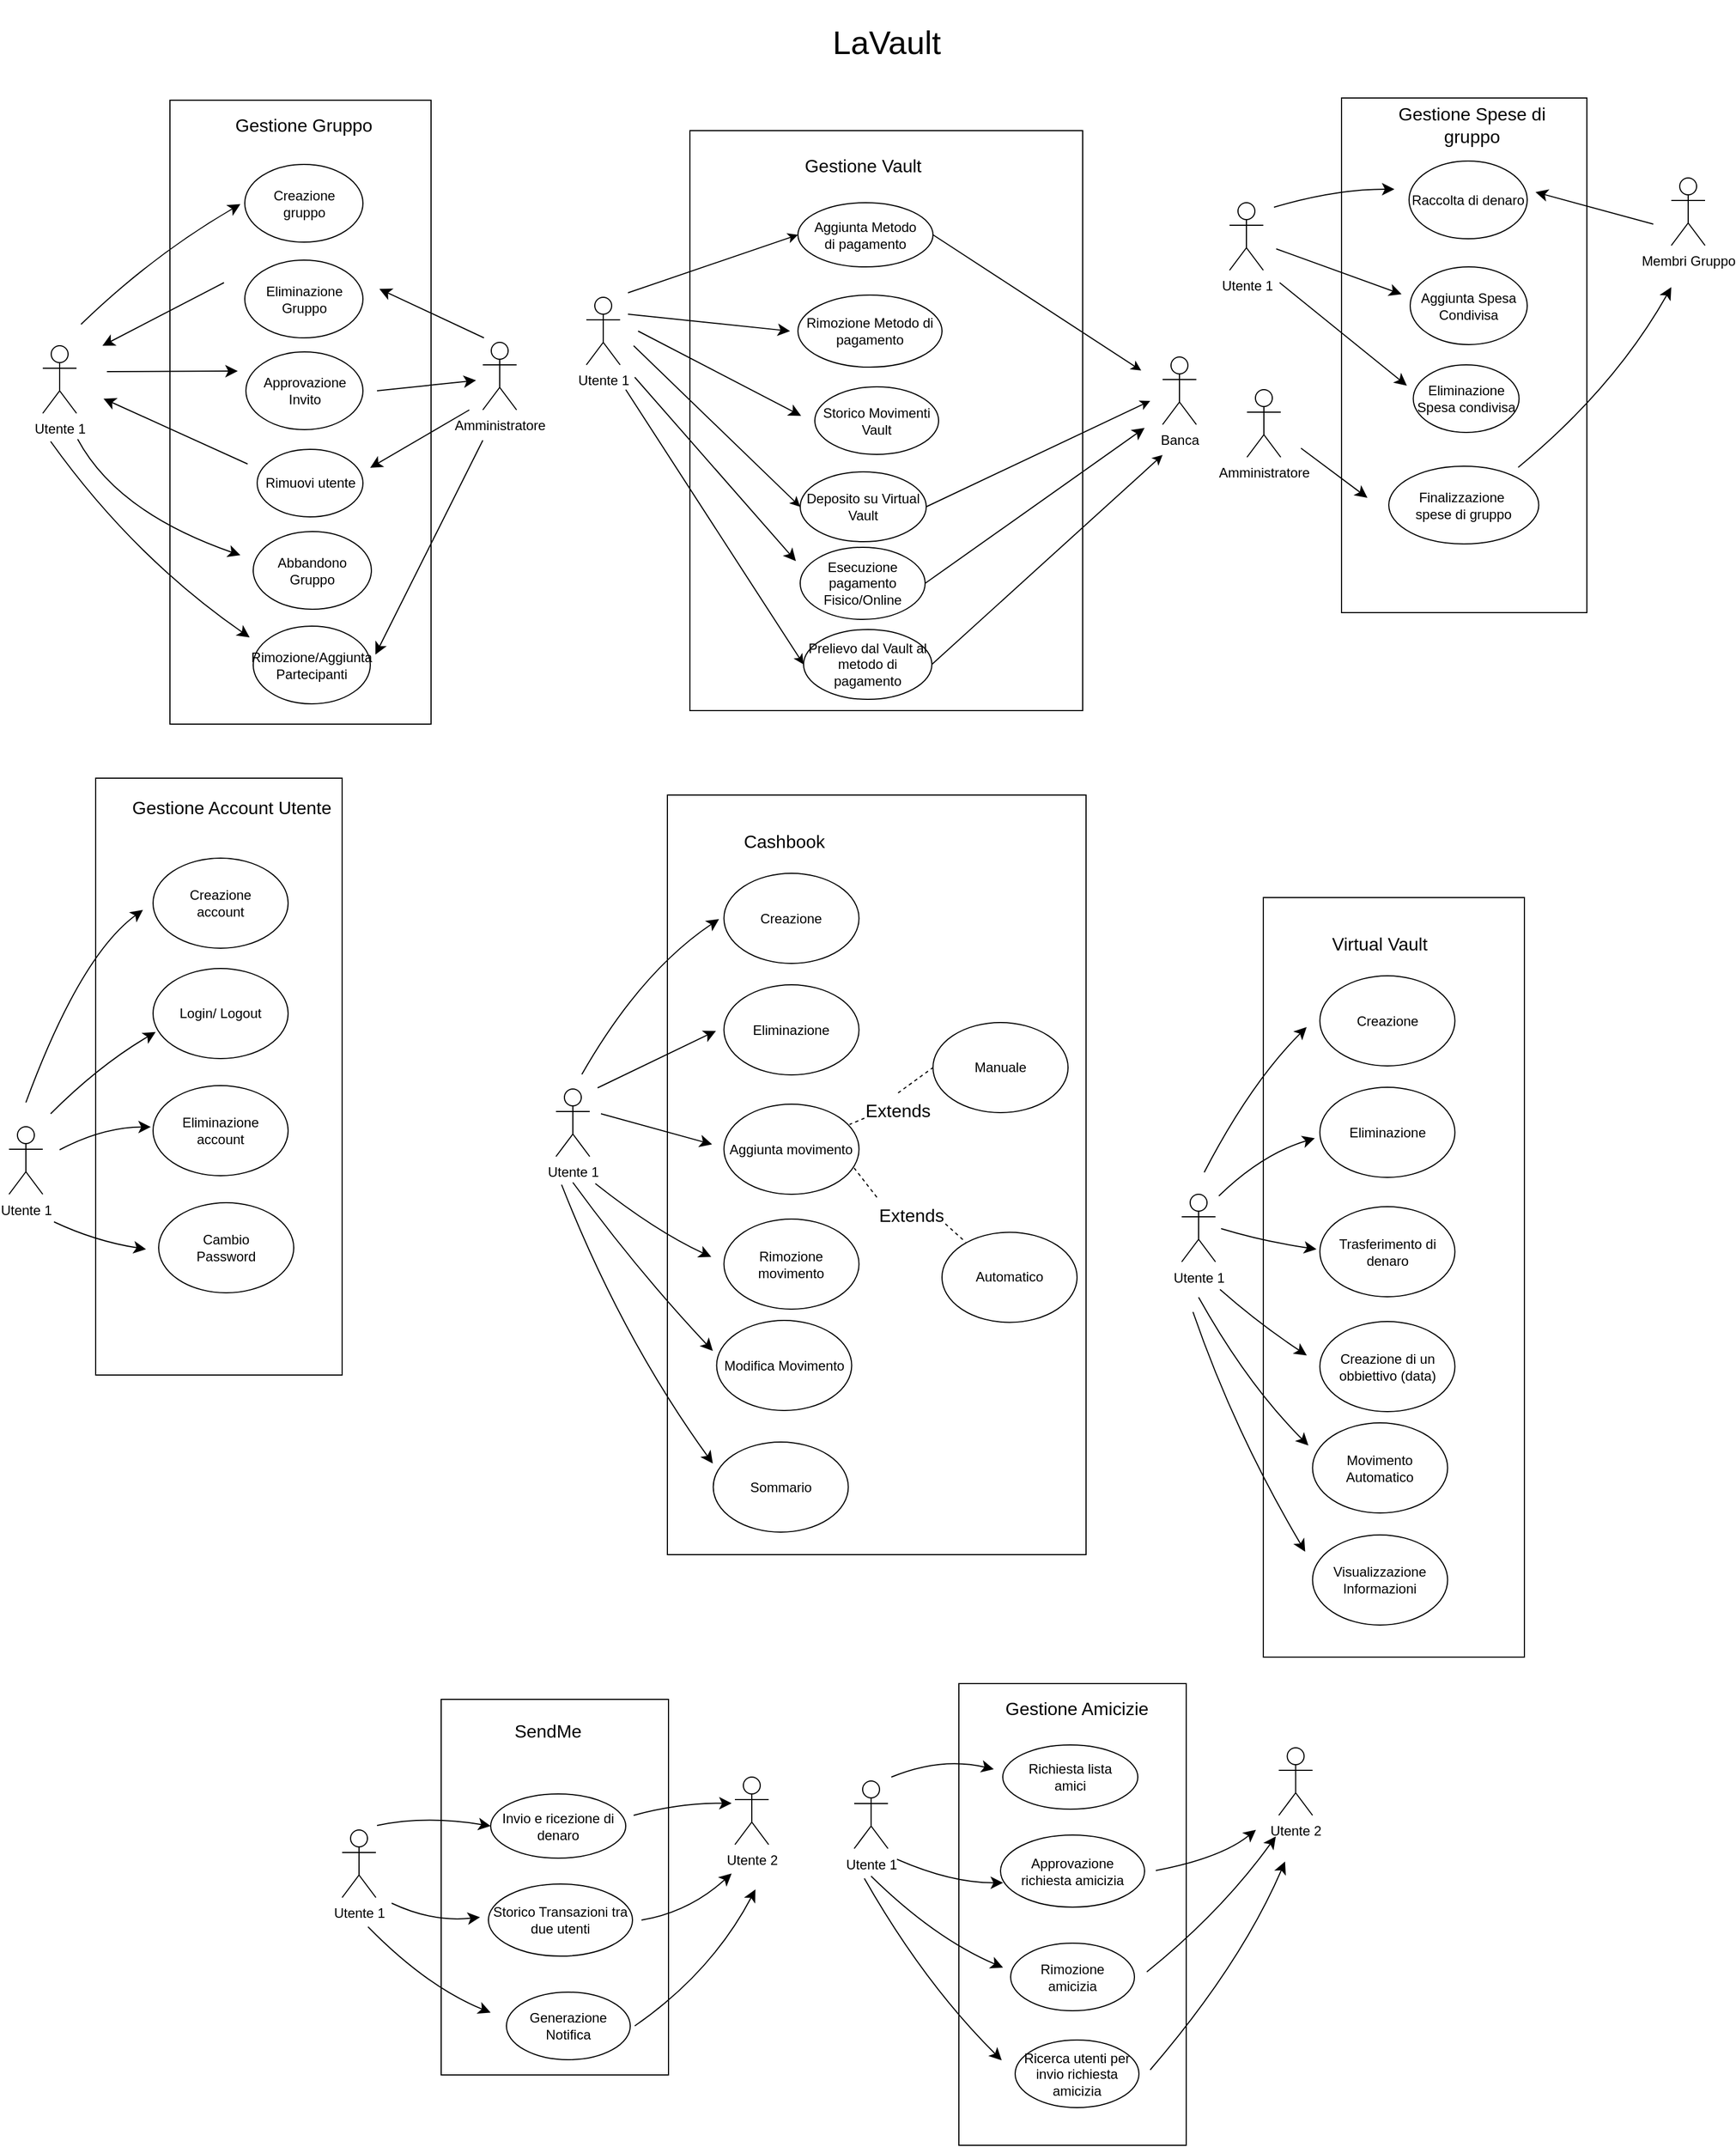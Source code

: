 <mxfile version="26.0.5">
  <diagram name="Pagina-1" id="XzBS-50lBvt5I1FSgO9j">
    <mxGraphModel dx="6936" dy="3984" grid="0" gridSize="10" guides="1" tooltips="1" connect="1" arrows="1" fold="1" page="0" pageScale="1" pageWidth="827" pageHeight="1169" math="0" shadow="0">
      <root>
        <mxCell id="0" />
        <mxCell id="1" parent="0" />
        <mxCell id="zaIpkr8zUmfwl_h3QVsK-23" value="" style="rounded=0;whiteSpace=wrap;html=1;movable=0;resizable=0;rotatable=0;deletable=0;editable=0;locked=1;connectable=0;" parent="1" vertex="1">
          <mxGeometry x="-970" y="-332" width="232" height="554" as="geometry" />
        </mxCell>
        <mxCell id="zaIpkr8zUmfwl_h3QVsK-24" value="" style="rounded=0;whiteSpace=wrap;html=1;movable=0;resizable=0;rotatable=0;deletable=0;editable=0;locked=1;connectable=0;" parent="1" vertex="1">
          <mxGeometry x="-508" y="-305" width="349" height="515" as="geometry" />
        </mxCell>
        <mxCell id="zaIpkr8zUmfwl_h3QVsK-21" value="" style="rounded=0;whiteSpace=wrap;html=1;movable=1;resizable=1;rotatable=1;deletable=1;editable=1;locked=0;connectable=1;" parent="1" vertex="1">
          <mxGeometry x="-1036" y="270" width="219" height="530" as="geometry" />
        </mxCell>
        <mxCell id="6KyymLXXsNYl3Hghha6l-18" value="Creazione&lt;div&gt;account&lt;/div&gt;" style="ellipse;whiteSpace=wrap;html=1;" parent="1" vertex="1">
          <mxGeometry x="-985" y="341" width="120" height="80" as="geometry" />
        </mxCell>
        <mxCell id="zaIpkr8zUmfwl_h3QVsK-45" style="rounded=0;orthogonalLoop=1;jettySize=auto;html=1;entryX=0;entryY=0.5;entryDx=0;entryDy=0;" parent="1" target="6KyymLXXsNYl3Hghha6l-4" edge="1">
          <mxGeometry relative="1" as="geometry">
            <mxPoint x="-563" y="-161" as="sourcePoint" />
          </mxGeometry>
        </mxCell>
        <mxCell id="zaIpkr8zUmfwl_h3QVsK-47" style="rounded=0;orthogonalLoop=1;jettySize=auto;html=1;entryX=0;entryY=0.5;entryDx=0;entryDy=0;" parent="1" target="tS8IGlDE436-7qcTdryh-39" edge="1">
          <mxGeometry relative="1" as="geometry">
            <mxPoint x="-558" y="-114" as="sourcePoint" />
          </mxGeometry>
        </mxCell>
        <mxCell id="zaIpkr8zUmfwl_h3QVsK-48" style="rounded=0;orthogonalLoop=1;jettySize=auto;html=1;entryX=0;entryY=0.5;entryDx=0;entryDy=0;" parent="1" target="zaIpkr8zUmfwl_h3QVsK-13" edge="1">
          <mxGeometry relative="1" as="geometry">
            <mxPoint x="-565" y="-75" as="sourcePoint" />
          </mxGeometry>
        </mxCell>
        <mxCell id="XpmrYAvNGTaTp0vdqRnh-1" style="edgeStyle=none;curved=1;rounded=0;orthogonalLoop=1;jettySize=auto;html=1;fontSize=12;startSize=8;endSize=8;" edge="1" parent="1">
          <mxGeometry relative="1" as="geometry">
            <mxPoint x="-419" y="-127" as="targetPoint" />
            <mxPoint x="-563" y="-142" as="sourcePoint" />
          </mxGeometry>
        </mxCell>
        <mxCell id="XpmrYAvNGTaTp0vdqRnh-3" style="edgeStyle=none;curved=1;rounded=0;orthogonalLoop=1;jettySize=auto;html=1;fontSize=12;startSize=8;endSize=8;" edge="1" parent="1">
          <mxGeometry relative="1" as="geometry">
            <mxPoint x="-409.172" y="-51.759" as="targetPoint" />
            <mxPoint x="-554" y="-127" as="sourcePoint" />
          </mxGeometry>
        </mxCell>
        <mxCell id="XpmrYAvNGTaTp0vdqRnh-4" style="edgeStyle=none;curved=1;rounded=0;orthogonalLoop=1;jettySize=auto;html=1;fontSize=12;startSize=8;endSize=8;" edge="1" parent="1">
          <mxGeometry relative="1" as="geometry">
            <mxPoint x="-413.828" y="77.207" as="targetPoint" />
            <mxPoint x="-557" y="-86" as="sourcePoint" />
          </mxGeometry>
        </mxCell>
        <mxCell id="6KyymLXXsNYl3Hghha6l-11" value="Utente 1" style="shape=umlActor;verticalLabelPosition=bottom;verticalAlign=top;html=1;outlineConnect=0;" parent="1" vertex="1">
          <mxGeometry x="-600" y="-157" width="30" height="60" as="geometry" />
        </mxCell>
        <mxCell id="6KyymLXXsNYl3Hghha6l-31" value="Eliminazione&lt;div&gt;account&lt;/div&gt;" style="ellipse;whiteSpace=wrap;html=1;" parent="1" vertex="1">
          <mxGeometry x="-985" y="543" width="120" height="80" as="geometry" />
        </mxCell>
        <mxCell id="6KyymLXXsNYl3Hghha6l-32" value="Cambio&lt;div&gt;Password&lt;/div&gt;" style="ellipse;whiteSpace=wrap;html=1;" parent="1" vertex="1">
          <mxGeometry x="-980" y="647" width="120" height="80" as="geometry" />
        </mxCell>
        <mxCell id="6KyymLXXsNYl3Hghha6l-59" value="Gestione Vault" style="text;html=1;align=center;verticalAlign=middle;whiteSpace=wrap;rounded=0;fontSize=16;" parent="1" vertex="1">
          <mxGeometry x="-431" y="-289" width="154" height="30" as="geometry" />
        </mxCell>
        <mxCell id="zaIpkr8zUmfwl_h3QVsK-46" style="rounded=0;orthogonalLoop=1;jettySize=auto;html=1;exitX=1;exitY=0.5;exitDx=0;exitDy=0;" parent="1" source="6KyymLXXsNYl3Hghha6l-4" edge="1">
          <mxGeometry relative="1" as="geometry">
            <mxPoint x="-107" y="-92" as="targetPoint" />
          </mxGeometry>
        </mxCell>
        <mxCell id="6KyymLXXsNYl3Hghha6l-4" value="Aggiunta Metodo&lt;div&gt;di pagamento&lt;/div&gt;" style="ellipse;whiteSpace=wrap;html=1;" parent="1" vertex="1">
          <mxGeometry x="-412" y="-241" width="120" height="57" as="geometry" />
        </mxCell>
        <mxCell id="Ago6emkh6B27smQ5KSHw-34" style="edgeStyle=none;curved=1;rounded=0;orthogonalLoop=1;jettySize=auto;html=1;fontSize=12;startSize=8;endSize=8;" parent="1" edge="1">
          <mxGeometry relative="1" as="geometry">
            <mxPoint x="-907.412" y="-239.706" as="targetPoint" />
            <mxPoint x="-1049" y="-133" as="sourcePoint" />
            <Array as="points">
              <mxPoint x="-986" y="-194" />
            </Array>
          </mxGeometry>
        </mxCell>
        <mxCell id="Ago6emkh6B27smQ5KSHw-38" style="edgeStyle=none;curved=1;rounded=0;orthogonalLoop=1;jettySize=auto;html=1;fontSize=12;startSize=8;endSize=8;" parent="1" edge="1">
          <mxGeometry relative="1" as="geometry">
            <mxPoint x="-899.176" y="145" as="targetPoint" />
            <mxPoint x="-1076" y="-29" as="sourcePoint" />
            <Array as="points">
              <mxPoint x="-1003" y="73" />
            </Array>
          </mxGeometry>
        </mxCell>
        <mxCell id="Ago6emkh6B27smQ5KSHw-39" style="edgeStyle=none;curved=1;rounded=0;orthogonalLoop=1;jettySize=auto;html=1;fontSize=12;startSize=8;endSize=8;" parent="1" edge="1">
          <mxGeometry relative="1" as="geometry">
            <mxPoint x="-909.765" y="-91.471" as="targetPoint" />
            <mxPoint x="-1026" y="-91" as="sourcePoint" />
          </mxGeometry>
        </mxCell>
        <mxCell id="Ago6emkh6B27smQ5KSHw-47" style="edgeStyle=none;curved=1;rounded=0;orthogonalLoop=1;jettySize=auto;html=1;fontSize=12;startSize=8;endSize=8;" parent="1" edge="1">
          <mxGeometry relative="1" as="geometry">
            <mxPoint x="-907.412" y="72.059" as="targetPoint" />
            <Array as="points">
              <mxPoint x="-1017" y="34" />
            </Array>
            <mxPoint x="-1052" y="-31" as="sourcePoint" />
          </mxGeometry>
        </mxCell>
        <mxCell id="6KyymLXXsNYl3Hghha6l-65" value="Utente 1" style="shape=umlActor;verticalLabelPosition=bottom;verticalAlign=top;html=1;outlineConnect=0;" parent="1" vertex="1">
          <mxGeometry x="-1083" y="-114" width="30" height="60" as="geometry" />
        </mxCell>
        <mxCell id="6KyymLXXsNYl3Hghha6l-74" value="Gestione Gruppo" style="text;html=1;align=center;verticalAlign=middle;whiteSpace=wrap;rounded=0;fontSize=16;" parent="1" vertex="1">
          <mxGeometry x="-944" y="-325" width="186" height="30" as="geometry" />
        </mxCell>
        <mxCell id="6KyymLXXsNYl3Hghha6l-90" value="Login/ Logout" style="ellipse;whiteSpace=wrap;html=1;" parent="1" vertex="1">
          <mxGeometry x="-985" y="439" width="120" height="80" as="geometry" />
        </mxCell>
        <mxCell id="6KyymLXXsNYl3Hghha6l-100" value="Gestione Account Utente" style="text;html=1;align=center;verticalAlign=middle;whiteSpace=wrap;rounded=0;fontSize=16;" parent="1" vertex="1">
          <mxGeometry x="-1026" y="281" width="222" height="30" as="geometry" />
        </mxCell>
        <mxCell id="Ago6emkh6B27smQ5KSHw-37" style="edgeStyle=none;curved=1;rounded=0;orthogonalLoop=1;jettySize=auto;html=1;fontSize=12;startSize=8;endSize=8;" parent="1" edge="1">
          <mxGeometry relative="1" as="geometry">
            <mxPoint x="-787.412" y="160.294" as="targetPoint" />
            <mxPoint x="-692" y="-30" as="sourcePoint" />
          </mxGeometry>
        </mxCell>
        <mxCell id="Ago6emkh6B27smQ5KSHw-41" style="edgeStyle=none;curved=1;rounded=0;orthogonalLoop=1;jettySize=auto;html=1;fontSize=12;startSize=8;endSize=8;" parent="1" edge="1">
          <mxGeometry relative="1" as="geometry">
            <mxPoint x="-792.118" y="-5.588" as="targetPoint" />
            <mxPoint x="-704" y="-57" as="sourcePoint" />
          </mxGeometry>
        </mxCell>
        <mxCell id="Ago6emkh6B27smQ5KSHw-44" style="edgeStyle=none;curved=1;rounded=0;orthogonalLoop=1;jettySize=auto;html=1;fontSize=12;startSize=8;endSize=8;" parent="1" edge="1">
          <mxGeometry relative="1" as="geometry">
            <mxPoint x="-783.882" y="-164.412" as="targetPoint" />
            <mxPoint x="-691" y="-121" as="sourcePoint" />
          </mxGeometry>
        </mxCell>
        <mxCell id="6KyymLXXsNYl3Hghha6l-101" value="Amministratore" style="shape=umlActor;verticalLabelPosition=bottom;verticalAlign=top;html=1;outlineConnect=0;" parent="1" vertex="1">
          <mxGeometry x="-692" y="-117" width="30" height="60" as="geometry" />
        </mxCell>
        <mxCell id="tS8IGlDE436-7qcTdryh-3" value="Abbandono&lt;div&gt;Gruppo&lt;/div&gt;" style="ellipse;whiteSpace=wrap;html=1;" parent="1" vertex="1">
          <mxGeometry x="-896" y="51" width="105" height="69" as="geometry" />
        </mxCell>
        <mxCell id="tS8IGlDE436-7qcTdryh-4" value="Rimozione/Aggiunta&lt;div&gt;Partecipanti&lt;/div&gt;" style="ellipse;whiteSpace=wrap;html=1;" parent="1" vertex="1">
          <mxGeometry x="-896" y="135" width="104" height="69" as="geometry" />
        </mxCell>
        <mxCell id="Ago6emkh6B27smQ5KSHw-42" style="edgeStyle=none;curved=1;rounded=0;orthogonalLoop=1;jettySize=auto;html=1;fontSize=12;startSize=8;endSize=8;" parent="1" edge="1">
          <mxGeometry relative="1" as="geometry">
            <mxPoint x="-1029" y="-67" as="targetPoint" />
            <mxPoint x="-901" y="-9" as="sourcePoint" />
          </mxGeometry>
        </mxCell>
        <mxCell id="tS8IGlDE436-7qcTdryh-5" value="Rimuovi utente" style="ellipse;whiteSpace=wrap;html=1;" parent="1" vertex="1">
          <mxGeometry x="-892.5" y="-22" width="94" height="60" as="geometry" />
        </mxCell>
        <mxCell id="tS8IGlDE436-7qcTdryh-37" value="Rimozione Metodo di pagamento" style="ellipse;whiteSpace=wrap;html=1;" parent="1" vertex="1">
          <mxGeometry x="-412" y="-159" width="128" height="64" as="geometry" />
        </mxCell>
        <mxCell id="tS8IGlDE436-7qcTdryh-39" value="Deposito su Virtual Vault" style="ellipse;whiteSpace=wrap;html=1;" parent="1" vertex="1">
          <mxGeometry x="-410" y="-2" width="112" height="62" as="geometry" />
        </mxCell>
        <mxCell id="zaIpkr8zUmfwl_h3QVsK-7" value="Creazione&lt;div&gt;gruppo&lt;/div&gt;" style="ellipse;whiteSpace=wrap;html=1;" parent="1" vertex="1">
          <mxGeometry x="-903.5" y="-275" width="105" height="69" as="geometry" />
        </mxCell>
        <mxCell id="Ago6emkh6B27smQ5KSHw-45" style="edgeStyle=none;curved=1;rounded=0;orthogonalLoop=1;jettySize=auto;html=1;fontSize=12;startSize=8;endSize=8;" parent="1" edge="1">
          <mxGeometry relative="1" as="geometry">
            <mxPoint x="-1030" y="-114" as="targetPoint" />
            <mxPoint x="-922" y="-170" as="sourcePoint" />
          </mxGeometry>
        </mxCell>
        <mxCell id="zaIpkr8zUmfwl_h3QVsK-9" value="Eliminazione&lt;div&gt;Gruppo&lt;/div&gt;" style="ellipse;whiteSpace=wrap;html=1;" parent="1" vertex="1">
          <mxGeometry x="-903.5" y="-190" width="105" height="69" as="geometry" />
        </mxCell>
        <mxCell id="Ago6emkh6B27smQ5KSHw-40" style="edgeStyle=none;curved=1;rounded=0;orthogonalLoop=1;jettySize=auto;html=1;fontSize=12;startSize=8;endSize=8;" parent="1" edge="1">
          <mxGeometry relative="1" as="geometry">
            <mxPoint x="-698" y="-83.235" as="targetPoint" />
            <mxPoint x="-786" y="-74" as="sourcePoint" />
          </mxGeometry>
        </mxCell>
        <mxCell id="zaIpkr8zUmfwl_h3QVsK-10" value="Approvazione&lt;div&gt;Invito&lt;/div&gt;" style="ellipse;whiteSpace=wrap;html=1;" parent="1" vertex="1">
          <mxGeometry x="-902.5" y="-108.5" width="104" height="69" as="geometry" />
        </mxCell>
        <mxCell id="XpmrYAvNGTaTp0vdqRnh-5" style="edgeStyle=none;curved=1;rounded=0;orthogonalLoop=1;jettySize=auto;html=1;exitX=1;exitY=0.5;exitDx=0;exitDy=0;fontSize=12;startSize=8;endSize=8;" edge="1" parent="1" source="zaIpkr8zUmfwl_h3QVsK-12">
          <mxGeometry relative="1" as="geometry">
            <mxPoint x="-104" y="-41" as="targetPoint" />
          </mxGeometry>
        </mxCell>
        <mxCell id="zaIpkr8zUmfwl_h3QVsK-12" value="Esecuzione pagamento Fisico/Online" style="ellipse;whiteSpace=wrap;html=1;" parent="1" vertex="1">
          <mxGeometry x="-410" y="65" width="111" height="64" as="geometry" />
        </mxCell>
        <mxCell id="zaIpkr8zUmfwl_h3QVsK-13" value="Prelievo dal Vault al metodo di pagamento" style="ellipse;whiteSpace=wrap;html=1;" parent="1" vertex="1">
          <mxGeometry x="-407" y="138" width="114" height="62" as="geometry" />
        </mxCell>
        <mxCell id="zaIpkr8zUmfwl_h3QVsK-15" value="Storico Movimenti Vault" style="ellipse;whiteSpace=wrap;html=1;" parent="1" vertex="1">
          <mxGeometry x="-397" y="-77.5" width="110" height="60" as="geometry" />
        </mxCell>
        <mxCell id="zaIpkr8zUmfwl_h3QVsK-18" value="Banca" style="shape=umlActor;verticalLabelPosition=bottom;verticalAlign=top;html=1;outlineConnect=0;" parent="1" vertex="1">
          <mxGeometry x="-88" y="-104" width="30" height="60" as="geometry" />
        </mxCell>
        <mxCell id="Ago6emkh6B27smQ5KSHw-75" style="edgeStyle=none;curved=1;rounded=0;orthogonalLoop=1;jettySize=auto;html=1;fontSize=12;startSize=8;endSize=8;" parent="1" edge="1">
          <mxGeometry relative="1" as="geometry">
            <mxPoint x="-1098" y="558" as="sourcePoint" />
            <mxPoint x="-994" y="387" as="targetPoint" />
            <Array as="points">
              <mxPoint x="-1050" y="428" />
            </Array>
          </mxGeometry>
        </mxCell>
        <mxCell id="Ago6emkh6B27smQ5KSHw-77" style="edgeStyle=none;curved=1;rounded=0;orthogonalLoop=1;jettySize=auto;html=1;fontSize=12;startSize=8;endSize=8;" parent="1" edge="1">
          <mxGeometry relative="1" as="geometry">
            <mxPoint x="-987" y="579.714" as="targetPoint" />
            <mxPoint x="-1068" y="600" as="sourcePoint" />
            <Array as="points">
              <mxPoint x="-1030" y="580" />
            </Array>
          </mxGeometry>
        </mxCell>
        <mxCell id="Ago6emkh6B27smQ5KSHw-78" style="edgeStyle=none;curved=1;rounded=0;orthogonalLoop=1;jettySize=auto;html=1;fontSize=12;startSize=8;endSize=8;" parent="1" edge="1">
          <mxGeometry relative="1" as="geometry">
            <mxPoint x="-991.286" y="688.286" as="targetPoint" />
            <mxPoint x="-1073" y="664" as="sourcePoint" />
            <Array as="points">
              <mxPoint x="-1037" y="681" />
            </Array>
          </mxGeometry>
        </mxCell>
        <mxCell id="Ago6emkh6B27smQ5KSHw-79" style="edgeStyle=none;curved=1;rounded=0;orthogonalLoop=1;jettySize=auto;html=1;fontSize=12;startSize=8;endSize=8;" parent="1" edge="1">
          <mxGeometry relative="1" as="geometry">
            <mxPoint x="-982.714" y="495.429" as="targetPoint" />
            <mxPoint x="-1076" y="568" as="sourcePoint" />
            <Array as="points">
              <mxPoint x="-1033" y="525" />
            </Array>
          </mxGeometry>
        </mxCell>
        <mxCell id="zaIpkr8zUmfwl_h3QVsK-22" value="Utente 1" style="shape=umlActor;verticalLabelPosition=bottom;verticalAlign=top;html=1;outlineConnect=0;" parent="1" vertex="1">
          <mxGeometry x="-1113" y="579.5" width="30" height="60" as="geometry" />
        </mxCell>
        <mxCell id="zaIpkr8zUmfwl_h3QVsK-26" value="" style="rounded=0;whiteSpace=wrap;html=1;movable=0;resizable=0;rotatable=0;deletable=0;editable=0;locked=1;connectable=0;" parent="1" vertex="1">
          <mxGeometry x="-729" y="1088" width="202" height="333.5" as="geometry" />
        </mxCell>
        <mxCell id="Ago6emkh6B27smQ5KSHw-60" style="edgeStyle=none;curved=1;rounded=0;orthogonalLoop=1;jettySize=auto;html=1;entryX=0;entryY=0.5;entryDx=0;entryDy=0;fontSize=12;startSize=8;endSize=8;" parent="1" target="zaIpkr8zUmfwl_h3QVsK-29" edge="1">
          <mxGeometry relative="1" as="geometry">
            <mxPoint x="-786" y="1200" as="sourcePoint" />
            <Array as="points">
              <mxPoint x="-743" y="1191" />
            </Array>
          </mxGeometry>
        </mxCell>
        <mxCell id="Ago6emkh6B27smQ5KSHw-62" style="edgeStyle=none;curved=1;rounded=0;orthogonalLoop=1;jettySize=auto;html=1;fontSize=12;startSize=8;endSize=8;" parent="1" edge="1">
          <mxGeometry relative="1" as="geometry">
            <mxPoint x="-694.471" y="1281.471" as="targetPoint" />
            <mxPoint x="-773" y="1269" as="sourcePoint" />
            <Array as="points">
              <mxPoint x="-737" y="1286" />
            </Array>
          </mxGeometry>
        </mxCell>
        <mxCell id="Ago6emkh6B27smQ5KSHw-64" style="edgeStyle=none;curved=1;rounded=0;orthogonalLoop=1;jettySize=auto;html=1;fontSize=12;startSize=8;endSize=8;" parent="1" edge="1">
          <mxGeometry relative="1" as="geometry">
            <mxPoint x="-685.059" y="1366.176" as="targetPoint" />
            <mxPoint x="-794" y="1290" as="sourcePoint" />
            <Array as="points">
              <mxPoint x="-742" y="1343" />
            </Array>
          </mxGeometry>
        </mxCell>
        <mxCell id="zaIpkr8zUmfwl_h3QVsK-27" value="Utente 1" style="shape=umlActor;verticalLabelPosition=bottom;verticalAlign=top;html=1;outlineConnect=0;" parent="1" vertex="1">
          <mxGeometry x="-817" y="1204" width="30" height="60" as="geometry" />
        </mxCell>
        <mxCell id="zaIpkr8zUmfwl_h3QVsK-28" value="SendMe" style="text;html=1;align=center;verticalAlign=middle;whiteSpace=wrap;rounded=0;fontSize=16;" parent="1" vertex="1">
          <mxGeometry x="-711" y="1101" width="154" height="30" as="geometry" />
        </mxCell>
        <mxCell id="Ago6emkh6B27smQ5KSHw-61" style="edgeStyle=none;curved=1;rounded=0;orthogonalLoop=1;jettySize=auto;html=1;fontSize=12;startSize=8;endSize=8;" parent="1" edge="1">
          <mxGeometry relative="1" as="geometry">
            <mxPoint x="-470.941" y="1180.294" as="targetPoint" />
            <mxPoint x="-558" y="1191" as="sourcePoint" />
            <Array as="points">
              <mxPoint x="-518" y="1180" />
            </Array>
          </mxGeometry>
        </mxCell>
        <mxCell id="zaIpkr8zUmfwl_h3QVsK-29" value="Invio e ricezione di denaro" style="ellipse;whiteSpace=wrap;html=1;" parent="1" vertex="1">
          <mxGeometry x="-685" y="1172" width="120" height="57" as="geometry" />
        </mxCell>
        <mxCell id="Ago6emkh6B27smQ5KSHw-63" style="edgeStyle=none;curved=1;rounded=0;orthogonalLoop=1;jettySize=auto;html=1;fontSize=12;startSize=8;endSize=8;" parent="1" edge="1">
          <mxGeometry relative="1" as="geometry">
            <mxPoint x="-470.941" y="1242.647" as="targetPoint" />
            <mxPoint x="-551" y="1284" as="sourcePoint" />
            <Array as="points">
              <mxPoint x="-509" y="1277" />
            </Array>
          </mxGeometry>
        </mxCell>
        <mxCell id="zaIpkr8zUmfwl_h3QVsK-30" value="Storico Transazioni tra due utenti" style="ellipse;whiteSpace=wrap;html=1;" parent="1" vertex="1">
          <mxGeometry x="-687" y="1252" width="128" height="64" as="geometry" />
        </mxCell>
        <mxCell id="Ago6emkh6B27smQ5KSHw-65" style="edgeStyle=none;curved=1;rounded=0;orthogonalLoop=1;jettySize=auto;html=1;fontSize=12;startSize=8;endSize=8;" parent="1" edge="1">
          <mxGeometry relative="1" as="geometry">
            <mxPoint x="-449.765" y="1256.765" as="targetPoint" />
            <mxPoint x="-557" y="1378" as="sourcePoint" />
            <Array as="points">
              <mxPoint x="-489" y="1331" />
            </Array>
          </mxGeometry>
        </mxCell>
        <mxCell id="zaIpkr8zUmfwl_h3QVsK-35" value="Generazione Notifica" style="ellipse;whiteSpace=wrap;html=1;" parent="1" vertex="1">
          <mxGeometry x="-671" y="1348" width="110" height="60" as="geometry" />
        </mxCell>
        <mxCell id="zaIpkr8zUmfwl_h3QVsK-36" value="Utente 2" style="shape=umlActor;verticalLabelPosition=bottom;verticalAlign=top;html=1;outlineConnect=0;" parent="1" vertex="1">
          <mxGeometry x="-468" y="1157" width="30" height="60" as="geometry" />
        </mxCell>
        <mxCell id="zaIpkr8zUmfwl_h3QVsK-49" style="rounded=0;orthogonalLoop=1;jettySize=auto;html=1;exitX=1;exitY=0.5;exitDx=0;exitDy=0;" parent="1" source="zaIpkr8zUmfwl_h3QVsK-13" edge="1">
          <mxGeometry relative="1" as="geometry">
            <mxPoint x="-88" y="-17" as="targetPoint" />
          </mxGeometry>
        </mxCell>
        <mxCell id="zaIpkr8zUmfwl_h3QVsK-50" style="rounded=0;orthogonalLoop=1;jettySize=auto;html=1;exitX=1;exitY=0.5;exitDx=0;exitDy=0;" parent="1" source="tS8IGlDE436-7qcTdryh-39" edge="1">
          <mxGeometry relative="1" as="geometry">
            <mxPoint x="-99" y="-65" as="targetPoint" />
          </mxGeometry>
        </mxCell>
        <mxCell id="zaIpkr8zUmfwl_h3QVsK-51" value="" style="rounded=0;whiteSpace=wrap;html=1;movable=0;resizable=0;rotatable=0;deletable=0;editable=0;locked=1;connectable=0;" parent="1" vertex="1">
          <mxGeometry x="-269" y="1074" width="202" height="410" as="geometry" />
        </mxCell>
        <mxCell id="Ago6emkh6B27smQ5KSHw-66" style="edgeStyle=none;curved=1;rounded=0;orthogonalLoop=1;jettySize=auto;html=1;fontSize=12;startSize=8;endSize=8;" parent="1" edge="1">
          <mxGeometry relative="1" as="geometry">
            <mxPoint x="-329" y="1157" as="sourcePoint" />
            <mxPoint x="-238" y="1150" as="targetPoint" />
            <Array as="points">
              <mxPoint x="-285" y="1139" />
            </Array>
          </mxGeometry>
        </mxCell>
        <mxCell id="Ago6emkh6B27smQ5KSHw-67" style="edgeStyle=none;curved=1;rounded=0;orthogonalLoop=1;jettySize=auto;html=1;fontSize=12;startSize=8;endSize=8;" parent="1" edge="1">
          <mxGeometry relative="1" as="geometry">
            <mxPoint x="-229.765" y="1250.882" as="targetPoint" />
            <mxPoint x="-324" y="1230" as="sourcePoint" />
            <Array as="points">
              <mxPoint x="-276" y="1251" />
            </Array>
          </mxGeometry>
        </mxCell>
        <mxCell id="Ago6emkh6B27smQ5KSHw-69" style="edgeStyle=none;curved=1;rounded=0;orthogonalLoop=1;jettySize=auto;html=1;fontSize=12;startSize=8;endSize=8;" parent="1" edge="1">
          <mxGeometry relative="1" as="geometry">
            <mxPoint x="-229.765" y="1326.176" as="targetPoint" />
            <mxPoint x="-347" y="1245" as="sourcePoint" />
            <Array as="points">
              <mxPoint x="-291" y="1300" />
            </Array>
          </mxGeometry>
        </mxCell>
        <mxCell id="Ago6emkh6B27smQ5KSHw-71" style="edgeStyle=none;curved=1;rounded=0;orthogonalLoop=1;jettySize=auto;html=1;fontSize=12;startSize=8;endSize=8;" parent="1" edge="1">
          <mxGeometry relative="1" as="geometry">
            <mxPoint x="-230.941" y="1408.529" as="targetPoint" />
            <mxPoint x="-353" y="1247" as="sourcePoint" />
            <Array as="points">
              <mxPoint x="-300" y="1340" />
            </Array>
          </mxGeometry>
        </mxCell>
        <mxCell id="zaIpkr8zUmfwl_h3QVsK-53" value="Utente 1" style="shape=umlActor;verticalLabelPosition=bottom;verticalAlign=top;html=1;outlineConnect=0;" parent="1" vertex="1">
          <mxGeometry x="-362" y="1160.5" width="30" height="60" as="geometry" />
        </mxCell>
        <mxCell id="zaIpkr8zUmfwl_h3QVsK-54" value="Gestione Amicizie" style="text;html=1;align=center;verticalAlign=middle;whiteSpace=wrap;rounded=0;fontSize=16;" parent="1" vertex="1">
          <mxGeometry x="-241" y="1081" width="154" height="30" as="geometry" />
        </mxCell>
        <mxCell id="zaIpkr8zUmfwl_h3QVsK-55" value="Richiesta lista&lt;div&gt;amici&lt;/div&gt;" style="ellipse;whiteSpace=wrap;html=1;" parent="1" vertex="1">
          <mxGeometry x="-230" y="1128.5" width="120" height="57" as="geometry" />
        </mxCell>
        <mxCell id="Ago6emkh6B27smQ5KSHw-68" style="edgeStyle=none;curved=1;rounded=0;orthogonalLoop=1;jettySize=auto;html=1;fontSize=12;startSize=8;endSize=8;" parent="1" edge="1">
          <mxGeometry relative="1" as="geometry">
            <mxPoint x="-5.059" y="1203.824" as="targetPoint" />
            <mxPoint x="-94" y="1240" as="sourcePoint" />
            <Array as="points">
              <mxPoint x="-36" y="1229" />
            </Array>
          </mxGeometry>
        </mxCell>
        <mxCell id="zaIpkr8zUmfwl_h3QVsK-56" value="Approvazione&lt;div&gt;richiesta amicizia&lt;/div&gt;" style="ellipse;whiteSpace=wrap;html=1;" parent="1" vertex="1">
          <mxGeometry x="-232" y="1208.5" width="128" height="64" as="geometry" />
        </mxCell>
        <mxCell id="Ago6emkh6B27smQ5KSHw-70" style="edgeStyle=none;curved=1;rounded=0;orthogonalLoop=1;jettySize=auto;html=1;fontSize=12;startSize=8;endSize=8;" parent="1" edge="1">
          <mxGeometry relative="1" as="geometry">
            <mxPoint x="12.588" y="1209.706" as="targetPoint" />
            <mxPoint x="-102" y="1330" as="sourcePoint" />
            <Array as="points">
              <mxPoint x="-36" y="1277" />
            </Array>
          </mxGeometry>
        </mxCell>
        <mxCell id="zaIpkr8zUmfwl_h3QVsK-57" value="Rimozione&lt;div&gt;amicizia&lt;/div&gt;" style="ellipse;whiteSpace=wrap;html=1;" parent="1" vertex="1">
          <mxGeometry x="-223" y="1304.5" width="110" height="60" as="geometry" />
        </mxCell>
        <mxCell id="zaIpkr8zUmfwl_h3QVsK-58" value="Utente 2" style="shape=umlActor;verticalLabelPosition=bottom;verticalAlign=top;html=1;outlineConnect=0;" parent="1" vertex="1">
          <mxGeometry x="15.25" y="1131" width="30" height="60" as="geometry" />
        </mxCell>
        <mxCell id="Ago6emkh6B27smQ5KSHw-72" style="edgeStyle=none;curved=1;rounded=0;orthogonalLoop=1;jettySize=auto;html=1;fontSize=12;startSize=8;endSize=8;" parent="1" edge="1">
          <mxGeometry relative="1" as="geometry">
            <mxPoint x="20.824" y="1232.059" as="targetPoint" />
            <mxPoint x="-99" y="1417" as="sourcePoint" />
            <Array as="points">
              <mxPoint x="-19" y="1324" />
            </Array>
          </mxGeometry>
        </mxCell>
        <mxCell id="zaIpkr8zUmfwl_h3QVsK-69" value="Ricerca utenti per invio richiesta amicizia" style="ellipse;whiteSpace=wrap;html=1;" parent="1" vertex="1">
          <mxGeometry x="-219" y="1390.5" width="110" height="60" as="geometry" />
        </mxCell>
        <mxCell id="zaIpkr8zUmfwl_h3QVsK-88" value="" style="rounded=0;whiteSpace=wrap;html=1;movable=0;resizable=0;rotatable=0;deletable=0;editable=0;locked=1;connectable=0;" parent="1" vertex="1">
          <mxGeometry x="71" y="-334" width="218" height="457" as="geometry" />
        </mxCell>
        <mxCell id="Ago6emkh6B27smQ5KSHw-49" style="edgeStyle=none;curved=1;rounded=0;orthogonalLoop=1;jettySize=auto;html=1;fontSize=12;startSize=8;endSize=8;" parent="1" edge="1">
          <mxGeometry relative="1" as="geometry">
            <mxPoint x="11" y="-237" as="sourcePoint" />
            <mxPoint x="118" y="-253" as="targetPoint" />
            <Array as="points">
              <mxPoint x="65" y="-253" />
            </Array>
          </mxGeometry>
        </mxCell>
        <mxCell id="Ago6emkh6B27smQ5KSHw-53" style="edgeStyle=none;curved=1;rounded=0;orthogonalLoop=1;jettySize=auto;html=1;fontSize=12;startSize=8;endSize=8;" parent="1" edge="1">
          <mxGeometry relative="1" as="geometry">
            <mxPoint x="124.353" y="-159.706" as="targetPoint" />
            <mxPoint x="13" y="-200" as="sourcePoint" />
          </mxGeometry>
        </mxCell>
        <mxCell id="Ago6emkh6B27smQ5KSHw-54" style="edgeStyle=none;curved=1;rounded=0;orthogonalLoop=1;jettySize=auto;html=1;fontSize=12;startSize=8;endSize=8;" parent="1" edge="1">
          <mxGeometry relative="1" as="geometry">
            <mxPoint x="129.059" y="-78.529" as="targetPoint" />
            <mxPoint x="16" y="-170" as="sourcePoint" />
          </mxGeometry>
        </mxCell>
        <mxCell id="zaIpkr8zUmfwl_h3QVsK-89" value="Utente 1" style="shape=umlActor;verticalLabelPosition=bottom;verticalAlign=top;html=1;outlineConnect=0;" parent="1" vertex="1">
          <mxGeometry x="-28.5" y="-241" width="30" height="60" as="geometry" />
        </mxCell>
        <mxCell id="zaIpkr8zUmfwl_h3QVsK-91" value="Gestione Spese di gruppo" style="text;html=1;align=center;verticalAlign=middle;whiteSpace=wrap;rounded=0;fontSize=16;" parent="1" vertex="1">
          <mxGeometry x="93.75" y="-325" width="186" height="30" as="geometry" />
        </mxCell>
        <mxCell id="XpmrYAvNGTaTp0vdqRnh-11" style="edgeStyle=none;curved=1;rounded=0;orthogonalLoop=1;jettySize=auto;html=1;fontSize=12;startSize=8;endSize=8;" edge="1" parent="1">
          <mxGeometry relative="1" as="geometry">
            <mxPoint x="35" y="-23" as="sourcePoint" />
            <mxPoint x="94" y="21" as="targetPoint" />
          </mxGeometry>
        </mxCell>
        <mxCell id="zaIpkr8zUmfwl_h3QVsK-92" value="Amministratore" style="shape=umlActor;verticalLabelPosition=bottom;verticalAlign=top;html=1;outlineConnect=0;" parent="1" vertex="1">
          <mxGeometry x="-13" y="-75" width="30" height="60" as="geometry" />
        </mxCell>
        <mxCell id="zaIpkr8zUmfwl_h3QVsK-95" value="Eliminazione Spesa condivisa" style="ellipse;whiteSpace=wrap;html=1;" parent="1" vertex="1">
          <mxGeometry x="134.75" y="-97" width="94" height="60" as="geometry" />
        </mxCell>
        <mxCell id="zaIpkr8zUmfwl_h3QVsK-96" value="Raccolta di denaro" style="ellipse;whiteSpace=wrap;html=1;" parent="1" vertex="1">
          <mxGeometry x="131" y="-278" width="105" height="69" as="geometry" />
        </mxCell>
        <mxCell id="zaIpkr8zUmfwl_h3QVsK-98" value="Aggiunta Spesa&lt;div&gt;Condivisa&lt;/div&gt;" style="ellipse;whiteSpace=wrap;html=1;" parent="1" vertex="1">
          <mxGeometry x="132" y="-184" width="104" height="69" as="geometry" />
        </mxCell>
        <mxCell id="XpmrYAvNGTaTp0vdqRnh-10" style="edgeStyle=none;curved=1;rounded=0;orthogonalLoop=1;jettySize=auto;html=1;fontSize=12;startSize=8;endSize=8;" edge="1" parent="1">
          <mxGeometry relative="1" as="geometry">
            <mxPoint x="364" y="-166" as="targetPoint" />
            <mxPoint x="228" y="-6" as="sourcePoint" />
            <Array as="points">
              <mxPoint x="313" y="-76" />
            </Array>
          </mxGeometry>
        </mxCell>
        <mxCell id="zaIpkr8zUmfwl_h3QVsK-99" value="Finalizzazione&amp;nbsp;&lt;div&gt;spese di gruppo&lt;/div&gt;" style="ellipse;whiteSpace=wrap;html=1;" parent="1" vertex="1">
          <mxGeometry x="113" y="-7" width="133.25" height="69" as="geometry" />
        </mxCell>
        <mxCell id="zaIpkr8zUmfwl_h3QVsK-100" value="" style="rounded=0;whiteSpace=wrap;html=1;movable=0;resizable=0;rotatable=0;deletable=0;editable=0;locked=1;connectable=0;" parent="1" vertex="1">
          <mxGeometry x="1.5" y="376" width="232" height="674.5" as="geometry" />
        </mxCell>
        <mxCell id="zaIpkr8zUmfwl_h3QVsK-101" value="Creazione" style="ellipse;whiteSpace=wrap;html=1;" parent="1" vertex="1">
          <mxGeometry x="51.75" y="445.5" width="120" height="80" as="geometry" />
        </mxCell>
        <mxCell id="zaIpkr8zUmfwl_h3QVsK-102" value="Movimento Automatico" style="ellipse;whiteSpace=wrap;html=1;" parent="1" vertex="1">
          <mxGeometry x="45.25" y="842.5" width="120" height="80" as="geometry" />
        </mxCell>
        <mxCell id="zaIpkr8zUmfwl_h3QVsK-103" value="Trasferimento di denaro" style="ellipse;whiteSpace=wrap;html=1;" parent="1" vertex="1">
          <mxGeometry x="51.75" y="650.5" width="120" height="80" as="geometry" />
        </mxCell>
        <mxCell id="zaIpkr8zUmfwl_h3QVsK-104" value="Creazione di un obbiettivo (data)" style="ellipse;whiteSpace=wrap;html=1;" parent="1" vertex="1">
          <mxGeometry x="51.75" y="752.5" width="120" height="80" as="geometry" />
        </mxCell>
        <mxCell id="zaIpkr8zUmfwl_h3QVsK-105" value="Eliminazione" style="ellipse;whiteSpace=wrap;html=1;" parent="1" vertex="1">
          <mxGeometry x="51.75" y="544.5" width="120" height="80" as="geometry" />
        </mxCell>
        <mxCell id="zaIpkr8zUmfwl_h3QVsK-106" value="Virtual Vault" style="text;html=1;align=center;verticalAlign=middle;whiteSpace=wrap;rounded=0;fontSize=16;" parent="1" vertex="1">
          <mxGeometry x="-5.75" y="402" width="222" height="30" as="geometry" />
        </mxCell>
        <mxCell id="zaIpkr8zUmfwl_h3QVsK-107" value="Visualizzazione Informazioni" style="ellipse;whiteSpace=wrap;html=1;" parent="1" vertex="1">
          <mxGeometry x="45.25" y="942" width="120" height="80" as="geometry" />
        </mxCell>
        <mxCell id="Ago6emkh6B27smQ5KSHw-83" style="edgeStyle=none;curved=1;rounded=0;orthogonalLoop=1;jettySize=auto;html=1;fontSize=12;startSize=8;endSize=8;" parent="1" edge="1">
          <mxGeometry relative="1" as="geometry">
            <mxPoint x="-51" y="620" as="sourcePoint" />
            <mxPoint x="40" y="491" as="targetPoint" />
            <Array as="points">
              <mxPoint x="-10" y="541" />
            </Array>
          </mxGeometry>
        </mxCell>
        <mxCell id="Ago6emkh6B27smQ5KSHw-84" style="edgeStyle=none;curved=1;rounded=0;orthogonalLoop=1;jettySize=auto;html=1;fontSize=12;startSize=8;endSize=8;" parent="1" edge="1">
          <mxGeometry relative="1" as="geometry">
            <mxPoint x="47.286" y="589.714" as="targetPoint" />
            <mxPoint x="-38" y="641" as="sourcePoint" />
            <Array as="points">
              <mxPoint y="604" />
            </Array>
          </mxGeometry>
        </mxCell>
        <mxCell id="Ago6emkh6B27smQ5KSHw-85" style="edgeStyle=none;curved=1;rounded=0;orthogonalLoop=1;jettySize=auto;html=1;fontSize=12;startSize=8;endSize=8;" parent="1" edge="1">
          <mxGeometry relative="1" as="geometry">
            <mxPoint x="48.714" y="688.286" as="targetPoint" />
            <mxPoint x="-36" y="670" as="sourcePoint" />
            <Array as="points">
              <mxPoint y="681" />
            </Array>
          </mxGeometry>
        </mxCell>
        <mxCell id="Ago6emkh6B27smQ5KSHw-86" style="edgeStyle=none;curved=1;rounded=0;orthogonalLoop=1;jettySize=auto;html=1;fontSize=12;startSize=8;endSize=8;" parent="1" edge="1">
          <mxGeometry relative="1" as="geometry">
            <mxPoint x="40.143" y="782.571" as="targetPoint" />
            <mxPoint x="-37" y="724" as="sourcePoint" />
            <Array as="points">
              <mxPoint x="-3" y="754" />
            </Array>
          </mxGeometry>
        </mxCell>
        <mxCell id="Ago6emkh6B27smQ5KSHw-87" style="edgeStyle=none;curved=1;rounded=0;orthogonalLoop=1;jettySize=auto;html=1;fontSize=12;startSize=8;endSize=8;" parent="1" edge="1">
          <mxGeometry relative="1" as="geometry">
            <mxPoint x="41.571" y="862.571" as="targetPoint" />
            <mxPoint x="-56" y="731" as="sourcePoint" />
            <Array as="points">
              <mxPoint x="-13" y="808" />
            </Array>
          </mxGeometry>
        </mxCell>
        <mxCell id="Ago6emkh6B27smQ5KSHw-88" style="edgeStyle=none;curved=1;rounded=0;orthogonalLoop=1;jettySize=auto;html=1;fontSize=12;startSize=8;endSize=8;" parent="1" edge="1">
          <mxGeometry relative="1" as="geometry">
            <mxPoint x="38.714" y="956.857" as="targetPoint" />
            <mxPoint x="-61" y="744" as="sourcePoint" />
            <Array as="points">
              <mxPoint x="-24" y="851" />
            </Array>
          </mxGeometry>
        </mxCell>
        <mxCell id="zaIpkr8zUmfwl_h3QVsK-111" value="Utente 1" style="shape=umlActor;verticalLabelPosition=bottom;verticalAlign=top;html=1;outlineConnect=0;" parent="1" vertex="1">
          <mxGeometry x="-71" y="639.5" width="30" height="60" as="geometry" />
        </mxCell>
        <mxCell id="zaIpkr8zUmfwl_h3QVsK-113" value="" style="rounded=0;whiteSpace=wrap;html=1;movable=0;resizable=0;rotatable=0;deletable=0;editable=0;locked=1;connectable=0;" parent="1" vertex="1">
          <mxGeometry x="-528" y="285" width="372" height="674.5" as="geometry" />
        </mxCell>
        <mxCell id="zaIpkr8zUmfwl_h3QVsK-114" value="Creazione" style="ellipse;whiteSpace=wrap;html=1;" parent="1" vertex="1">
          <mxGeometry x="-477.75" y="354.5" width="120" height="80" as="geometry" />
        </mxCell>
        <mxCell id="zaIpkr8zUmfwl_h3QVsK-115" value="Modifica Movimento" style="ellipse;whiteSpace=wrap;html=1;" parent="1" vertex="1">
          <mxGeometry x="-484.25" y="751.5" width="120" height="80" as="geometry" />
        </mxCell>
        <mxCell id="zaIpkr8zUmfwl_h3QVsK-116" value="Aggiunta movimento" style="ellipse;whiteSpace=wrap;html=1;" parent="1" vertex="1">
          <mxGeometry x="-477.75" y="559.5" width="120" height="80" as="geometry" />
        </mxCell>
        <mxCell id="zaIpkr8zUmfwl_h3QVsK-117" value="Rimozione movimento" style="ellipse;whiteSpace=wrap;html=1;" parent="1" vertex="1">
          <mxGeometry x="-477.75" y="661.5" width="120" height="80" as="geometry" />
        </mxCell>
        <mxCell id="zaIpkr8zUmfwl_h3QVsK-118" value="Eliminazione" style="ellipse;whiteSpace=wrap;html=1;" parent="1" vertex="1">
          <mxGeometry x="-477.75" y="453.5" width="120" height="80" as="geometry" />
        </mxCell>
        <mxCell id="zaIpkr8zUmfwl_h3QVsK-119" value="Cashbook" style="text;html=1;align=center;verticalAlign=middle;whiteSpace=wrap;rounded=0;fontSize=16;" parent="1" vertex="1">
          <mxGeometry x="-535.25" y="311" width="222" height="30" as="geometry" />
        </mxCell>
        <mxCell id="zaIpkr8zUmfwl_h3QVsK-120" value="Sommario" style="ellipse;whiteSpace=wrap;html=1;" parent="1" vertex="1">
          <mxGeometry x="-487.25" y="859.5" width="120" height="80" as="geometry" />
        </mxCell>
        <mxCell id="XpmrYAvNGTaTp0vdqRnh-12" style="edgeStyle=none;curved=1;rounded=0;orthogonalLoop=1;jettySize=auto;html=1;fontSize=12;startSize=8;endSize=8;" edge="1" parent="1">
          <mxGeometry relative="1" as="geometry">
            <mxPoint x="-482.103" y="395.138" as="targetPoint" />
            <mxPoint x="-604" y="533" as="sourcePoint" />
            <Array as="points">
              <mxPoint x="-552" y="442" />
            </Array>
          </mxGeometry>
        </mxCell>
        <mxCell id="XpmrYAvNGTaTp0vdqRnh-13" style="edgeStyle=none;curved=1;rounded=0;orthogonalLoop=1;jettySize=auto;html=1;fontSize=12;startSize=8;endSize=8;" edge="1" parent="1">
          <mxGeometry relative="1" as="geometry">
            <mxPoint x="-484.862" y="494.448" as="targetPoint" />
            <mxPoint x="-590" y="545" as="sourcePoint" />
          </mxGeometry>
        </mxCell>
        <mxCell id="XpmrYAvNGTaTp0vdqRnh-14" style="edgeStyle=none;curved=1;rounded=0;orthogonalLoop=1;jettySize=auto;html=1;fontSize=12;startSize=8;endSize=8;" edge="1" parent="1">
          <mxGeometry relative="1" as="geometry">
            <mxPoint x="-488.31" y="595.138" as="targetPoint" />
            <mxPoint x="-587" y="568" as="sourcePoint" />
          </mxGeometry>
        </mxCell>
        <mxCell id="XpmrYAvNGTaTp0vdqRnh-15" style="edgeStyle=none;curved=1;rounded=0;orthogonalLoop=1;jettySize=auto;html=1;fontSize=12;startSize=8;endSize=8;" edge="1" parent="1">
          <mxGeometry relative="1" as="geometry">
            <mxPoint x="-489" y="695.138" as="targetPoint" />
            <mxPoint x="-592" y="630" as="sourcePoint" />
            <Array as="points">
              <mxPoint x="-539" y="672" />
            </Array>
          </mxGeometry>
        </mxCell>
        <mxCell id="XpmrYAvNGTaTp0vdqRnh-16" style="edgeStyle=none;curved=1;rounded=0;orthogonalLoop=1;jettySize=auto;html=1;fontSize=12;startSize=8;endSize=8;" edge="1" parent="1">
          <mxGeometry relative="1" as="geometry">
            <mxPoint x="-487.621" y="778.586" as="targetPoint" />
            <mxPoint x="-612" y="629" as="sourcePoint" />
            <Array as="points">
              <mxPoint x="-555" y="707" />
            </Array>
          </mxGeometry>
        </mxCell>
        <mxCell id="XpmrYAvNGTaTp0vdqRnh-17" style="edgeStyle=none;curved=1;rounded=0;orthogonalLoop=1;jettySize=auto;html=1;fontSize=12;startSize=8;endSize=8;" edge="1" parent="1">
          <mxGeometry relative="1" as="geometry">
            <mxPoint x="-487.621" y="878.586" as="targetPoint" />
            <mxPoint x="-622" y="631" as="sourcePoint" />
            <Array as="points">
              <mxPoint x="-569" y="766" />
            </Array>
          </mxGeometry>
        </mxCell>
        <mxCell id="zaIpkr8zUmfwl_h3QVsK-122" value="Utente 1" style="shape=umlActor;verticalLabelPosition=bottom;verticalAlign=top;html=1;outlineConnect=0;" parent="1" vertex="1">
          <mxGeometry x="-627" y="546" width="30" height="60" as="geometry" />
        </mxCell>
        <mxCell id="zaIpkr8zUmfwl_h3QVsK-123" value="Manuale" style="ellipse;whiteSpace=wrap;html=1;" parent="1" vertex="1">
          <mxGeometry x="-292" y="487" width="120" height="80" as="geometry" />
        </mxCell>
        <mxCell id="zaIpkr8zUmfwl_h3QVsK-124" value="Automatico" style="ellipse;whiteSpace=wrap;html=1;" parent="1" vertex="1">
          <mxGeometry x="-284" y="673.25" width="120" height="80" as="geometry" />
        </mxCell>
        <mxCell id="zaIpkr8zUmfwl_h3QVsK-127" value="&lt;font style=&quot;font-size: 29px;&quot;&gt;LaVault&lt;/font&gt;" style="text;html=1;align=center;verticalAlign=middle;whiteSpace=wrap;rounded=0;" parent="1" vertex="1">
          <mxGeometry x="-444.5" y="-421" width="222" height="76" as="geometry" />
        </mxCell>
        <mxCell id="Ago6emkh6B27smQ5KSHw-89" value="Extends" style="text;html=1;align=center;verticalAlign=middle;whiteSpace=wrap;rounded=0;fontSize=16;" parent="1" vertex="1">
          <mxGeometry x="-341" y="643.25" width="60" height="30" as="geometry" />
        </mxCell>
        <mxCell id="Ago6emkh6B27smQ5KSHw-92" value="Extends" style="text;html=1;align=center;verticalAlign=middle;whiteSpace=wrap;rounded=0;fontSize=16;" parent="1" vertex="1">
          <mxGeometry x="-353" y="549.5" width="60" height="30" as="geometry" />
        </mxCell>
        <mxCell id="Ago6emkh6B27smQ5KSHw-93" value="" style="endArrow=none;dashed=1;html=1;rounded=0;fontSize=12;startSize=8;endSize=8;curved=1;exitX=0;exitY=0.75;exitDx=0;exitDy=0;entryX=0.93;entryY=0.225;entryDx=0;entryDy=0;entryPerimeter=0;" parent="1" source="Ago6emkh6B27smQ5KSHw-92" target="zaIpkr8zUmfwl_h3QVsK-116" edge="1">
          <mxGeometry width="50" height="50" relative="1" as="geometry">
            <mxPoint x="-326" y="677" as="sourcePoint" />
            <mxPoint x="-359" y="582" as="targetPoint" />
          </mxGeometry>
        </mxCell>
        <mxCell id="Ago6emkh6B27smQ5KSHw-95" value="" style="endArrow=none;dashed=1;html=1;rounded=0;fontSize=12;startSize=8;endSize=8;curved=1;exitX=0.5;exitY=0;exitDx=0;exitDy=0;entryX=0;entryY=0.5;entryDx=0;entryDy=0;" parent="1" source="Ago6emkh6B27smQ5KSHw-92" target="zaIpkr8zUmfwl_h3QVsK-123" edge="1">
          <mxGeometry width="50" height="50" relative="1" as="geometry">
            <mxPoint x="-326" y="539" as="sourcePoint" />
            <mxPoint x="-276" y="489" as="targetPoint" />
          </mxGeometry>
        </mxCell>
        <mxCell id="Ago6emkh6B27smQ5KSHw-96" style="edgeStyle=none;curved=1;rounded=0;orthogonalLoop=1;jettySize=auto;html=1;entryX=0.608;entryY=-0.009;entryDx=0;entryDy=0;entryPerimeter=0;fontSize=12;startSize=8;endSize=8;" parent="1" source="Ago6emkh6B27smQ5KSHw-92" target="Ago6emkh6B27smQ5KSHw-92" edge="1">
          <mxGeometry relative="1" as="geometry" />
        </mxCell>
        <mxCell id="Ago6emkh6B27smQ5KSHw-97" value="" style="endArrow=none;dashed=1;html=1;rounded=0;fontSize=12;startSize=8;endSize=8;curved=1;exitX=0.964;exitY=0.708;exitDx=0;exitDy=0;entryX=0;entryY=0;entryDx=0;entryDy=0;exitPerimeter=0;" parent="1" source="zaIpkr8zUmfwl_h3QVsK-116" target="Ago6emkh6B27smQ5KSHw-89" edge="1">
          <mxGeometry width="50" height="50" relative="1" as="geometry">
            <mxPoint x="-313" y="560" as="sourcePoint" />
            <mxPoint x="-282" y="537" as="targetPoint" />
          </mxGeometry>
        </mxCell>
        <mxCell id="Ago6emkh6B27smQ5KSHw-99" value="" style="endArrow=none;dashed=1;html=1;rounded=0;fontSize=12;startSize=8;endSize=8;curved=1;exitX=1;exitY=0.75;exitDx=0;exitDy=0;" parent="1" source="Ago6emkh6B27smQ5KSHw-89" edge="1">
          <mxGeometry width="50" height="50" relative="1" as="geometry">
            <mxPoint x="-352" y="626" as="sourcePoint" />
            <mxPoint x="-263" y="682" as="targetPoint" />
          </mxGeometry>
        </mxCell>
        <mxCell id="XpmrYAvNGTaTp0vdqRnh-8" style="edgeStyle=none;curved=1;rounded=0;orthogonalLoop=1;jettySize=auto;html=1;fontSize=12;startSize=8;endSize=8;" edge="1" parent="1">
          <mxGeometry relative="1" as="geometry">
            <mxPoint x="243.414" y="-250.379" as="targetPoint" />
            <mxPoint x="348" y="-222" as="sourcePoint" />
          </mxGeometry>
        </mxCell>
        <mxCell id="XpmrYAvNGTaTp0vdqRnh-7" value="Membri Gruppo" style="shape=umlActor;verticalLabelPosition=bottom;verticalAlign=top;html=1;outlineConnect=0;direction=east;" vertex="1" parent="1">
          <mxGeometry x="364" y="-263" width="30" height="60" as="geometry" />
        </mxCell>
      </root>
    </mxGraphModel>
  </diagram>
</mxfile>
